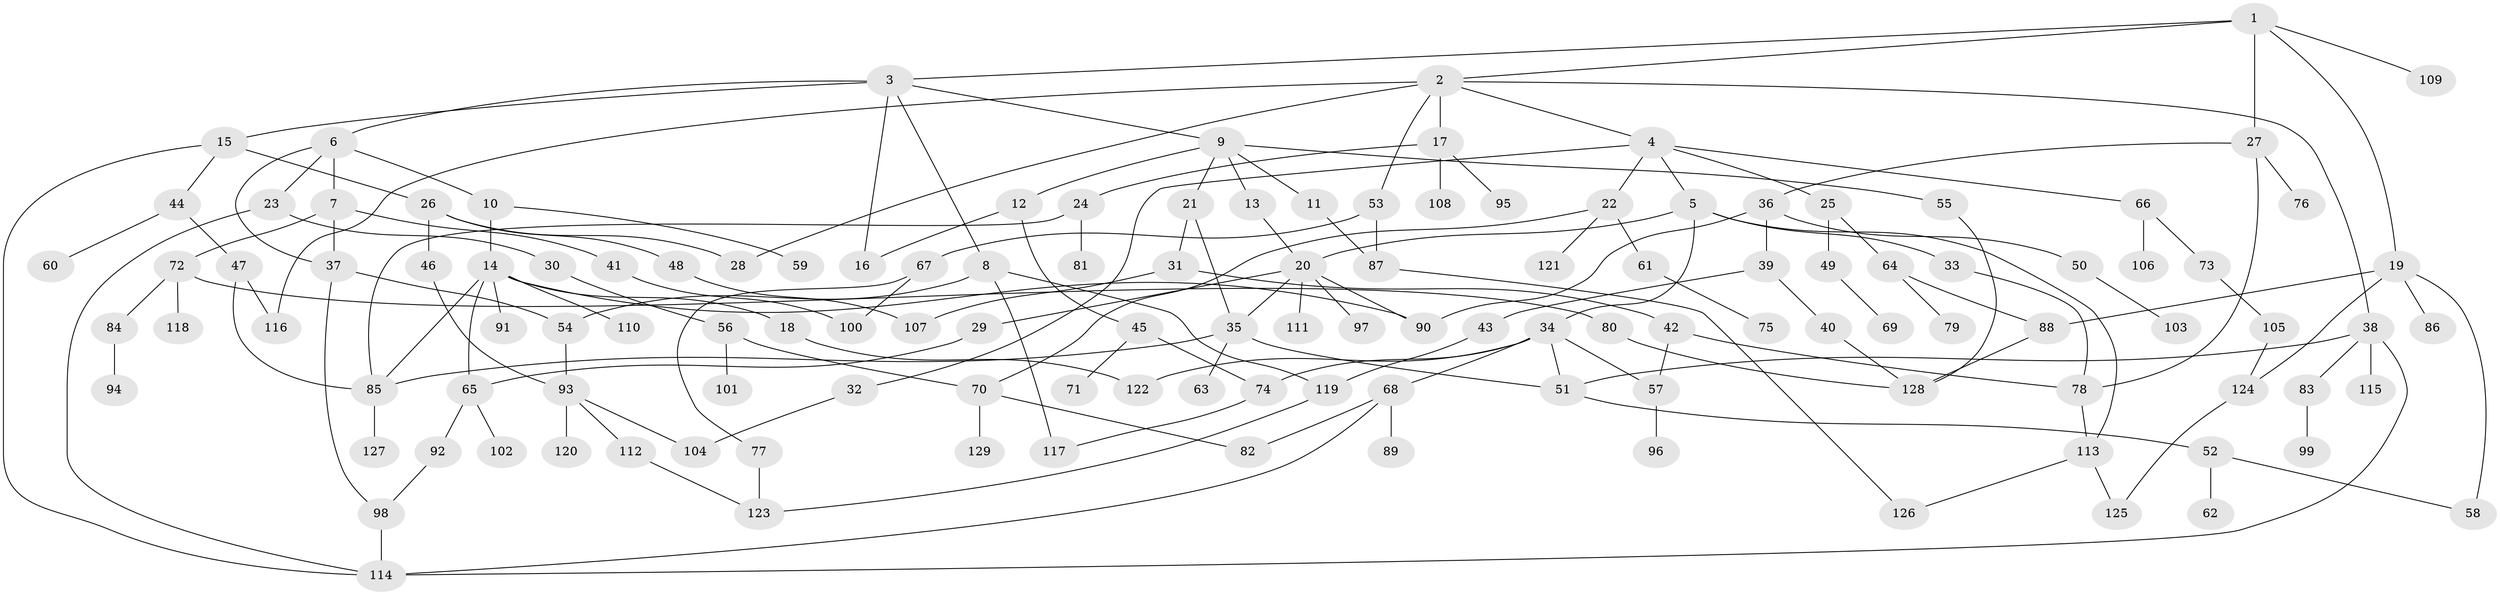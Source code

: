 // Generated by graph-tools (version 1.1) at 2025/42/03/09/25 04:42:09]
// undirected, 129 vertices, 173 edges
graph export_dot {
graph [start="1"]
  node [color=gray90,style=filled];
  1;
  2;
  3;
  4;
  5;
  6;
  7;
  8;
  9;
  10;
  11;
  12;
  13;
  14;
  15;
  16;
  17;
  18;
  19;
  20;
  21;
  22;
  23;
  24;
  25;
  26;
  27;
  28;
  29;
  30;
  31;
  32;
  33;
  34;
  35;
  36;
  37;
  38;
  39;
  40;
  41;
  42;
  43;
  44;
  45;
  46;
  47;
  48;
  49;
  50;
  51;
  52;
  53;
  54;
  55;
  56;
  57;
  58;
  59;
  60;
  61;
  62;
  63;
  64;
  65;
  66;
  67;
  68;
  69;
  70;
  71;
  72;
  73;
  74;
  75;
  76;
  77;
  78;
  79;
  80;
  81;
  82;
  83;
  84;
  85;
  86;
  87;
  88;
  89;
  90;
  91;
  92;
  93;
  94;
  95;
  96;
  97;
  98;
  99;
  100;
  101;
  102;
  103;
  104;
  105;
  106;
  107;
  108;
  109;
  110;
  111;
  112;
  113;
  114;
  115;
  116;
  117;
  118;
  119;
  120;
  121;
  122;
  123;
  124;
  125;
  126;
  127;
  128;
  129;
  1 -- 2;
  1 -- 3;
  1 -- 19;
  1 -- 27;
  1 -- 109;
  2 -- 4;
  2 -- 17;
  2 -- 38;
  2 -- 53;
  2 -- 116;
  2 -- 28;
  3 -- 6;
  3 -- 8;
  3 -- 9;
  3 -- 15;
  3 -- 16;
  4 -- 5;
  4 -- 22;
  4 -- 25;
  4 -- 32;
  4 -- 66;
  5 -- 33;
  5 -- 34;
  5 -- 113;
  5 -- 20;
  6 -- 7;
  6 -- 10;
  6 -- 23;
  6 -- 37;
  7 -- 41;
  7 -- 72;
  7 -- 37;
  8 -- 54;
  8 -- 117;
  8 -- 119;
  9 -- 11;
  9 -- 12;
  9 -- 13;
  9 -- 21;
  9 -- 55;
  10 -- 14;
  10 -- 59;
  11 -- 87;
  12 -- 16;
  12 -- 45;
  13 -- 20;
  14 -- 18;
  14 -- 91;
  14 -- 110;
  14 -- 90;
  14 -- 85;
  14 -- 65;
  15 -- 26;
  15 -- 44;
  15 -- 114;
  17 -- 24;
  17 -- 95;
  17 -- 108;
  18 -- 122;
  19 -- 58;
  19 -- 86;
  19 -- 124;
  19 -- 88;
  20 -- 29;
  20 -- 35;
  20 -- 90;
  20 -- 97;
  20 -- 111;
  21 -- 31;
  21 -- 35;
  22 -- 61;
  22 -- 70;
  22 -- 121;
  23 -- 30;
  23 -- 114;
  24 -- 81;
  24 -- 85;
  25 -- 49;
  25 -- 64;
  26 -- 28;
  26 -- 46;
  26 -- 48;
  27 -- 36;
  27 -- 76;
  27 -- 78;
  29 -- 65;
  30 -- 56;
  31 -- 42;
  31 -- 107;
  32 -- 104;
  33 -- 78;
  34 -- 51;
  34 -- 57;
  34 -- 68;
  34 -- 122;
  34 -- 74;
  35 -- 63;
  35 -- 85;
  35 -- 51;
  36 -- 39;
  36 -- 50;
  36 -- 90;
  37 -- 98;
  37 -- 54;
  38 -- 83;
  38 -- 115;
  38 -- 114;
  38 -- 51;
  39 -- 40;
  39 -- 43;
  40 -- 128;
  41 -- 100;
  42 -- 78;
  42 -- 57;
  43 -- 119;
  44 -- 47;
  44 -- 60;
  45 -- 71;
  45 -- 74;
  46 -- 93;
  47 -- 85;
  47 -- 116;
  48 -- 107;
  49 -- 69;
  50 -- 103;
  51 -- 52;
  52 -- 62;
  52 -- 58;
  53 -- 67;
  53 -- 87;
  54 -- 93;
  55 -- 128;
  56 -- 101;
  56 -- 70;
  57 -- 96;
  61 -- 75;
  64 -- 79;
  64 -- 88;
  65 -- 92;
  65 -- 102;
  66 -- 73;
  66 -- 106;
  67 -- 77;
  67 -- 100;
  68 -- 89;
  68 -- 114;
  68 -- 82;
  70 -- 82;
  70 -- 129;
  72 -- 80;
  72 -- 84;
  72 -- 118;
  73 -- 105;
  74 -- 117;
  77 -- 123;
  78 -- 113;
  80 -- 128;
  83 -- 99;
  84 -- 94;
  85 -- 127;
  87 -- 126;
  88 -- 128;
  92 -- 98;
  93 -- 104;
  93 -- 112;
  93 -- 120;
  98 -- 114;
  105 -- 124;
  112 -- 123;
  113 -- 125;
  113 -- 126;
  119 -- 123;
  124 -- 125;
}
